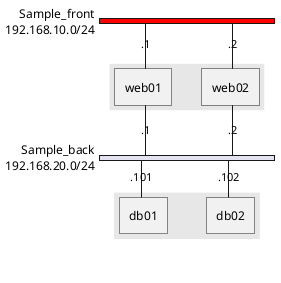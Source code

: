{
  "sha1": "t49zn5tzxbxbnwirulyldoa2jho7m39",
  "insertion": {
    "when": "2024-06-04T17:28:45.775Z",
    "url": "http://blockdiag.com/en/nwdiag/nwdiag-examples.html",
    "user": "plantuml@gmail.com"
  }
}
@startuml
nwdiag {
  network Sample_front {
    address = "192.168.10.0/24"
    color = "red"

    // define group
    group web {
      web01 [address = ".1"]
      web02 [address = ".2"]
    }
  }
  network Sample_back {
    address = "192.168.20.0/24"
    web01 [address = ".1"]
    web02 [address = ".2"]
    db01 [address = ".101"]
    db02 [address = ".102"]

    // define network using defined nodes
    group db {
      db01;
      db02;
    }
  }
}
@enduml
